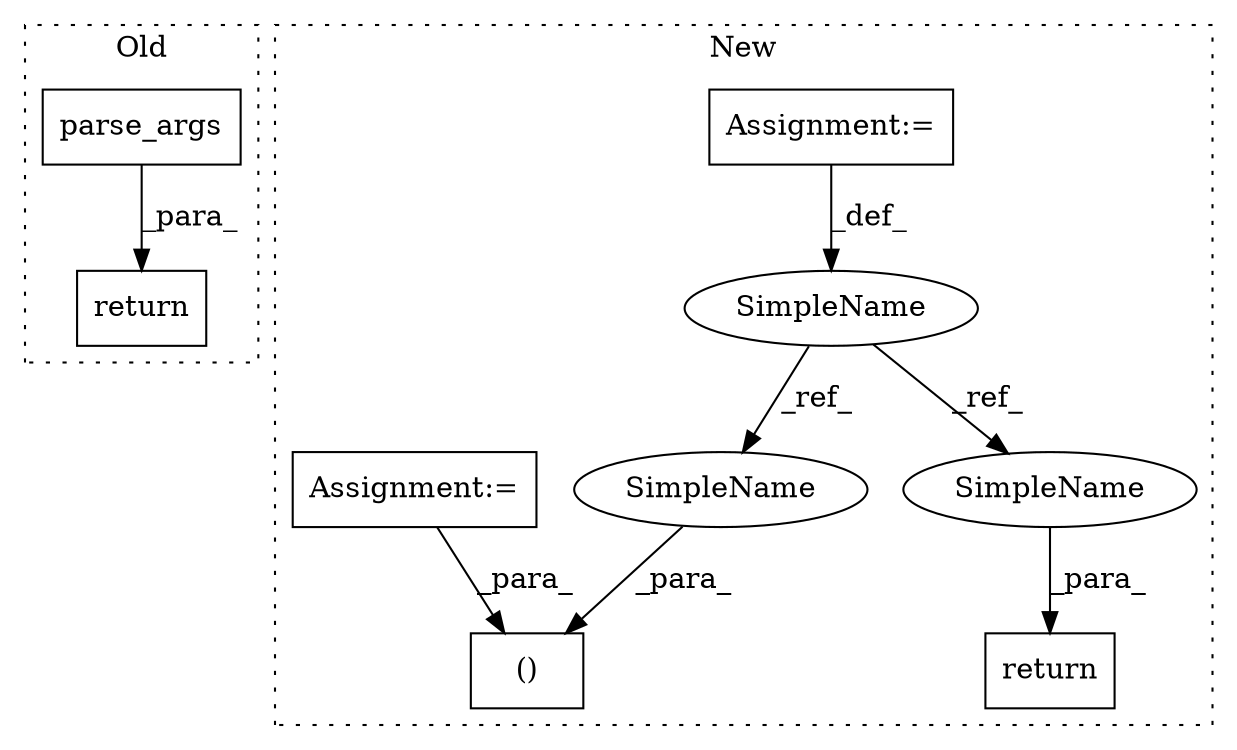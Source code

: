 digraph G {
subgraph cluster0 {
1 [label="parse_args" a="32" s="1139" l="12" shape="box"];
6 [label="return" a="41" s="1125" l="7" shape="box"];
label = "Old";
style="dotted";
}
subgraph cluster1 {
2 [label="return" a="41" s="1128" l="7" shape="box"];
3 [label="Assignment:=" a="7" s="246" l="4" shape="box"];
4 [label="()" a="106" s="1077" l="18" shape="box"];
5 [label="Assignment:=" a="7" s="322" l="1" shape="box"];
7 [label="SimpleName" a="42" s="246" l="4" shape="ellipse"];
8 [label="SimpleName" a="42" s="1135" l="4" shape="ellipse"];
9 [label="SimpleName" a="42" s="1077" l="4" shape="ellipse"];
label = "New";
style="dotted";
}
1 -> 6 [label="_para_"];
3 -> 7 [label="_def_"];
5 -> 4 [label="_para_"];
7 -> 9 [label="_ref_"];
7 -> 8 [label="_ref_"];
8 -> 2 [label="_para_"];
9 -> 4 [label="_para_"];
}